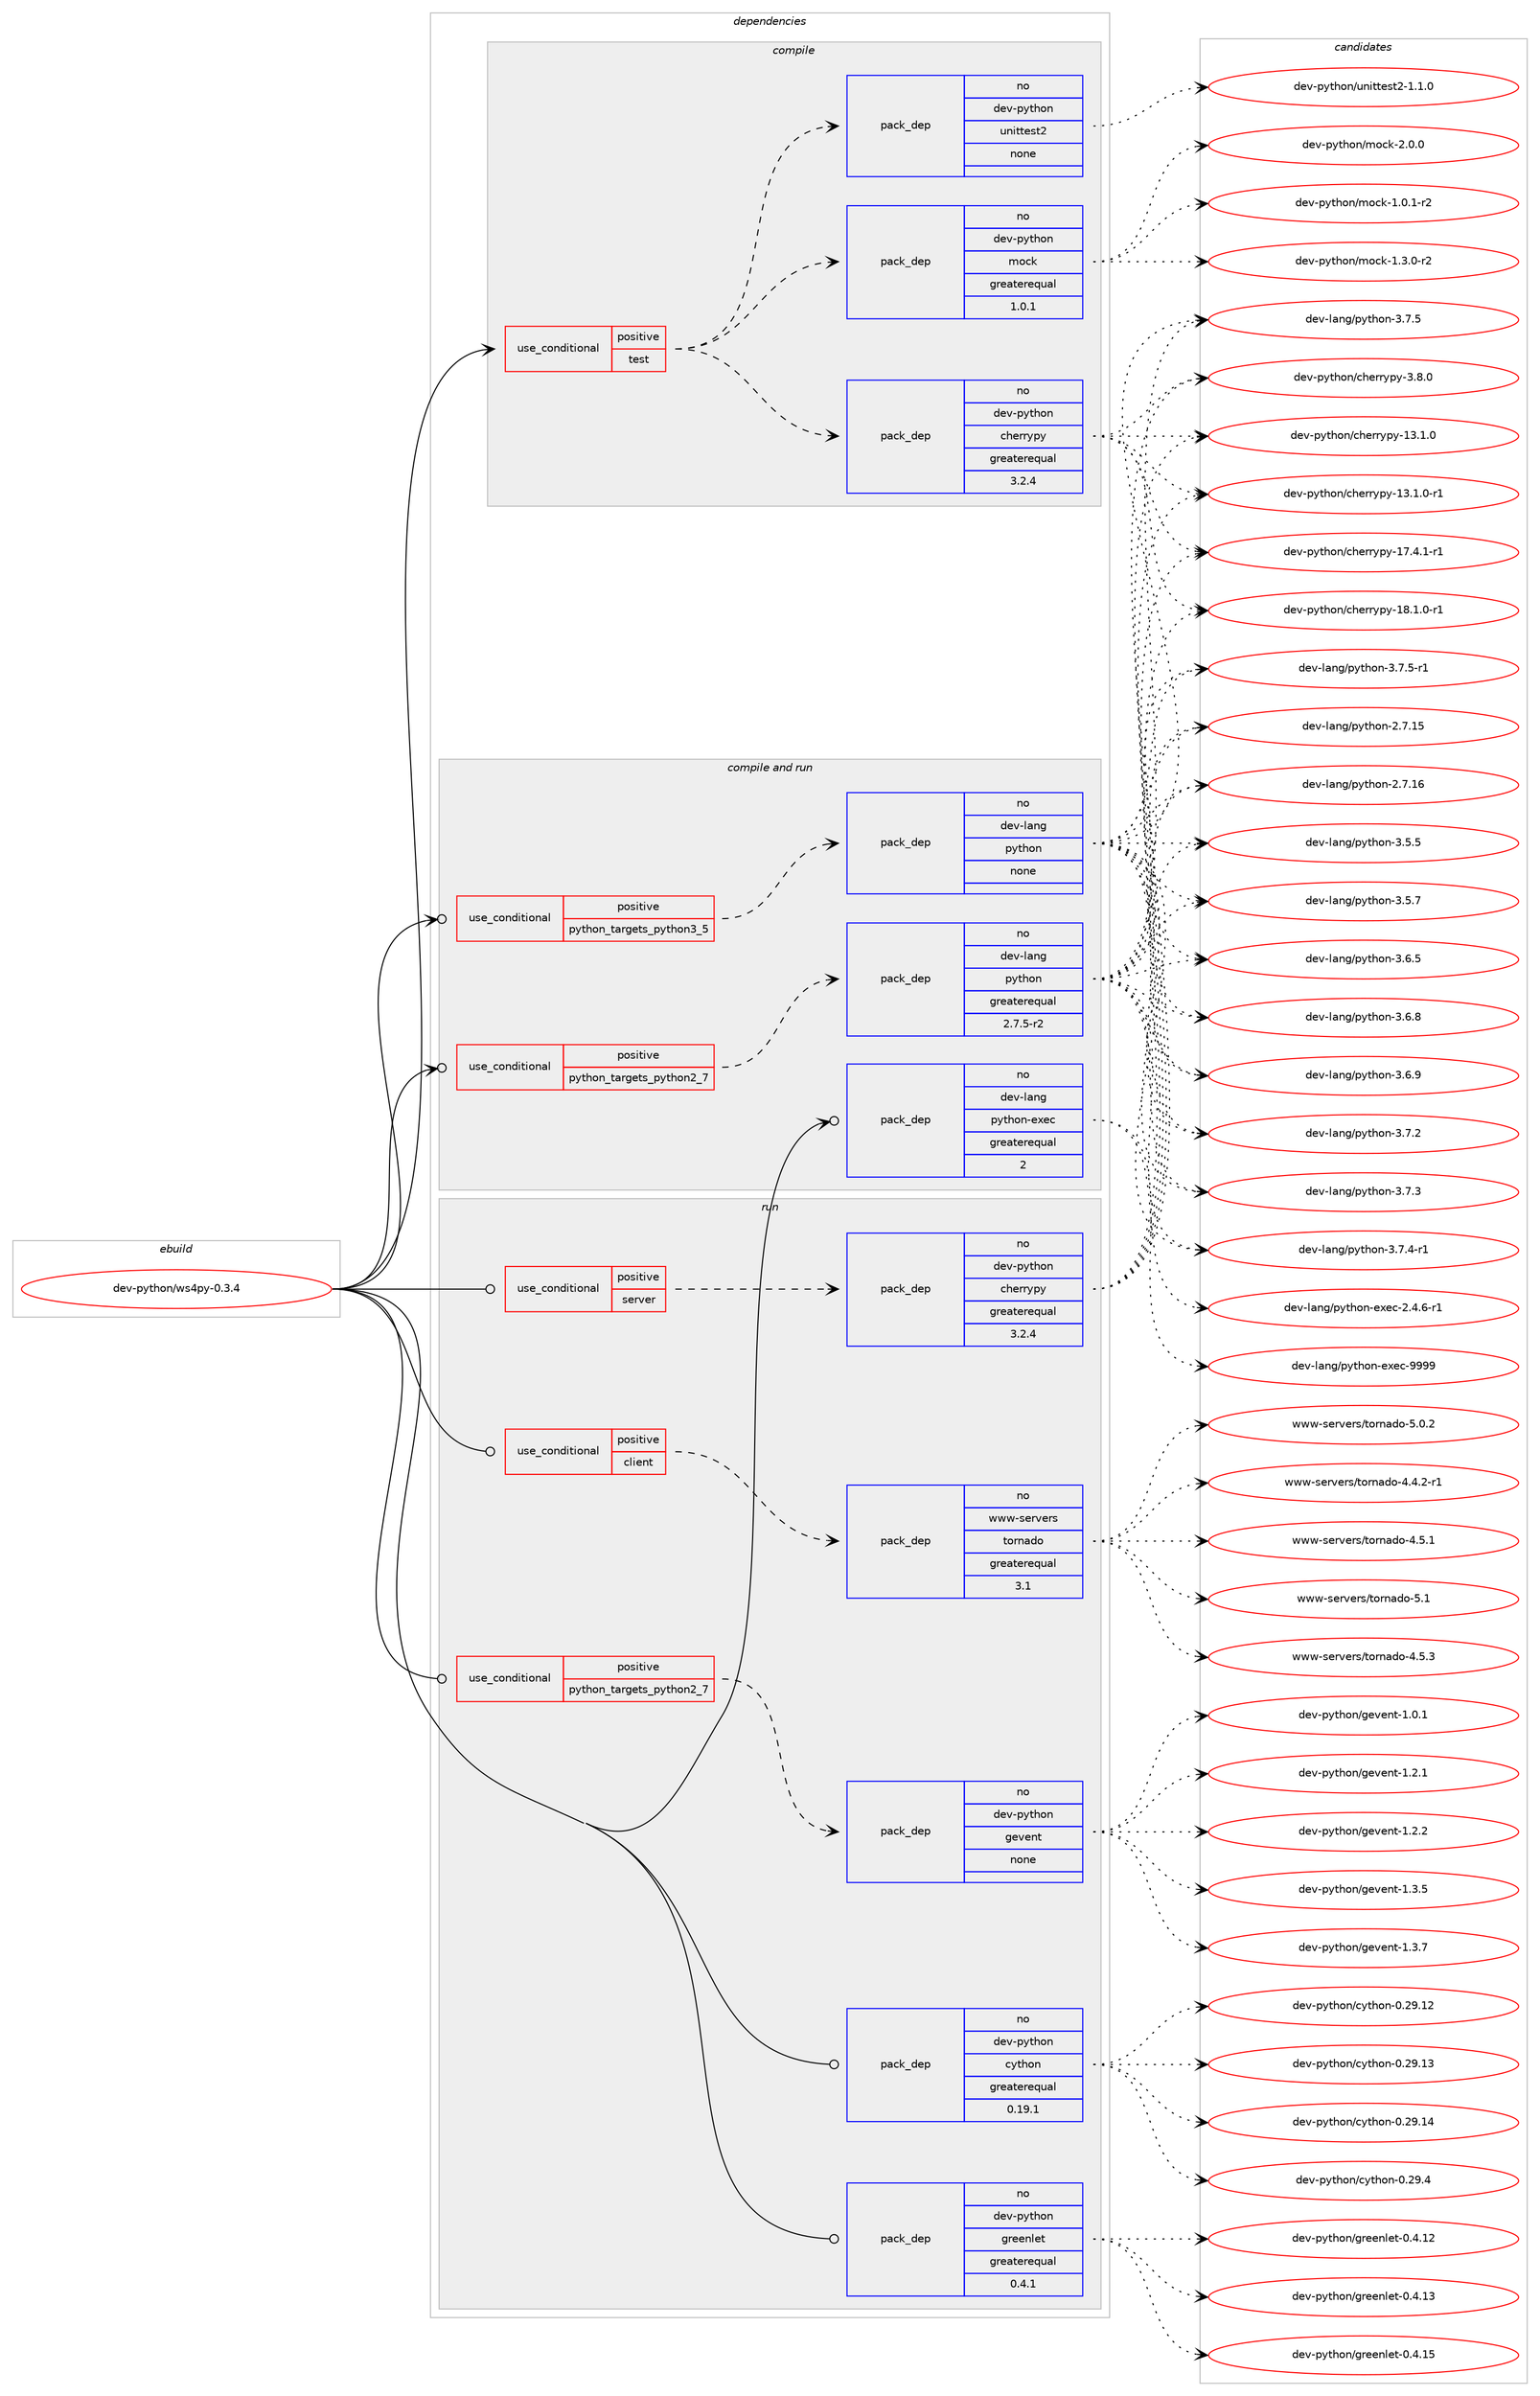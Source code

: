 digraph prolog {

# *************
# Graph options
# *************

newrank=true;
concentrate=true;
compound=true;
graph [rankdir=LR,fontname=Helvetica,fontsize=10,ranksep=1.5];#, ranksep=2.5, nodesep=0.2];
edge  [arrowhead=vee];
node  [fontname=Helvetica,fontsize=10];

# **********
# The ebuild
# **********

subgraph cluster_leftcol {
color=gray;
rank=same;
label=<<i>ebuild</i>>;
id [label="dev-python/ws4py-0.3.4", color=red, width=4, href="../dev-python/ws4py-0.3.4.svg"];
}

# ****************
# The dependencies
# ****************

subgraph cluster_midcol {
color=gray;
label=<<i>dependencies</i>>;
subgraph cluster_compile {
fillcolor="#eeeeee";
style=filled;
label=<<i>compile</i>>;
subgraph cond151531 {
dependency644131 [label=<<TABLE BORDER="0" CELLBORDER="1" CELLSPACING="0" CELLPADDING="4"><TR><TD ROWSPAN="3" CELLPADDING="10">use_conditional</TD></TR><TR><TD>positive</TD></TR><TR><TD>test</TD></TR></TABLE>>, shape=none, color=red];
subgraph pack480711 {
dependency644132 [label=<<TABLE BORDER="0" CELLBORDER="1" CELLSPACING="0" CELLPADDING="4" WIDTH="220"><TR><TD ROWSPAN="6" CELLPADDING="30">pack_dep</TD></TR><TR><TD WIDTH="110">no</TD></TR><TR><TD>dev-python</TD></TR><TR><TD>cherrypy</TD></TR><TR><TD>greaterequal</TD></TR><TR><TD>3.2.4</TD></TR></TABLE>>, shape=none, color=blue];
}
dependency644131:e -> dependency644132:w [weight=20,style="dashed",arrowhead="vee"];
subgraph pack480712 {
dependency644133 [label=<<TABLE BORDER="0" CELLBORDER="1" CELLSPACING="0" CELLPADDING="4" WIDTH="220"><TR><TD ROWSPAN="6" CELLPADDING="30">pack_dep</TD></TR><TR><TD WIDTH="110">no</TD></TR><TR><TD>dev-python</TD></TR><TR><TD>unittest2</TD></TR><TR><TD>none</TD></TR><TR><TD></TD></TR></TABLE>>, shape=none, color=blue];
}
dependency644131:e -> dependency644133:w [weight=20,style="dashed",arrowhead="vee"];
subgraph pack480713 {
dependency644134 [label=<<TABLE BORDER="0" CELLBORDER="1" CELLSPACING="0" CELLPADDING="4" WIDTH="220"><TR><TD ROWSPAN="6" CELLPADDING="30">pack_dep</TD></TR><TR><TD WIDTH="110">no</TD></TR><TR><TD>dev-python</TD></TR><TR><TD>mock</TD></TR><TR><TD>greaterequal</TD></TR><TR><TD>1.0.1</TD></TR></TABLE>>, shape=none, color=blue];
}
dependency644131:e -> dependency644134:w [weight=20,style="dashed",arrowhead="vee"];
}
id:e -> dependency644131:w [weight=20,style="solid",arrowhead="vee"];
}
subgraph cluster_compileandrun {
fillcolor="#eeeeee";
style=filled;
label=<<i>compile and run</i>>;
subgraph cond151532 {
dependency644135 [label=<<TABLE BORDER="0" CELLBORDER="1" CELLSPACING="0" CELLPADDING="4"><TR><TD ROWSPAN="3" CELLPADDING="10">use_conditional</TD></TR><TR><TD>positive</TD></TR><TR><TD>python_targets_python2_7</TD></TR></TABLE>>, shape=none, color=red];
subgraph pack480714 {
dependency644136 [label=<<TABLE BORDER="0" CELLBORDER="1" CELLSPACING="0" CELLPADDING="4" WIDTH="220"><TR><TD ROWSPAN="6" CELLPADDING="30">pack_dep</TD></TR><TR><TD WIDTH="110">no</TD></TR><TR><TD>dev-lang</TD></TR><TR><TD>python</TD></TR><TR><TD>greaterequal</TD></TR><TR><TD>2.7.5-r2</TD></TR></TABLE>>, shape=none, color=blue];
}
dependency644135:e -> dependency644136:w [weight=20,style="dashed",arrowhead="vee"];
}
id:e -> dependency644135:w [weight=20,style="solid",arrowhead="odotvee"];
subgraph cond151533 {
dependency644137 [label=<<TABLE BORDER="0" CELLBORDER="1" CELLSPACING="0" CELLPADDING="4"><TR><TD ROWSPAN="3" CELLPADDING="10">use_conditional</TD></TR><TR><TD>positive</TD></TR><TR><TD>python_targets_python3_5</TD></TR></TABLE>>, shape=none, color=red];
subgraph pack480715 {
dependency644138 [label=<<TABLE BORDER="0" CELLBORDER="1" CELLSPACING="0" CELLPADDING="4" WIDTH="220"><TR><TD ROWSPAN="6" CELLPADDING="30">pack_dep</TD></TR><TR><TD WIDTH="110">no</TD></TR><TR><TD>dev-lang</TD></TR><TR><TD>python</TD></TR><TR><TD>none</TD></TR><TR><TD></TD></TR></TABLE>>, shape=none, color=blue];
}
dependency644137:e -> dependency644138:w [weight=20,style="dashed",arrowhead="vee"];
}
id:e -> dependency644137:w [weight=20,style="solid",arrowhead="odotvee"];
subgraph pack480716 {
dependency644139 [label=<<TABLE BORDER="0" CELLBORDER="1" CELLSPACING="0" CELLPADDING="4" WIDTH="220"><TR><TD ROWSPAN="6" CELLPADDING="30">pack_dep</TD></TR><TR><TD WIDTH="110">no</TD></TR><TR><TD>dev-lang</TD></TR><TR><TD>python-exec</TD></TR><TR><TD>greaterequal</TD></TR><TR><TD>2</TD></TR></TABLE>>, shape=none, color=blue];
}
id:e -> dependency644139:w [weight=20,style="solid",arrowhead="odotvee"];
}
subgraph cluster_run {
fillcolor="#eeeeee";
style=filled;
label=<<i>run</i>>;
subgraph cond151534 {
dependency644140 [label=<<TABLE BORDER="0" CELLBORDER="1" CELLSPACING="0" CELLPADDING="4"><TR><TD ROWSPAN="3" CELLPADDING="10">use_conditional</TD></TR><TR><TD>positive</TD></TR><TR><TD>client</TD></TR></TABLE>>, shape=none, color=red];
subgraph pack480717 {
dependency644141 [label=<<TABLE BORDER="0" CELLBORDER="1" CELLSPACING="0" CELLPADDING="4" WIDTH="220"><TR><TD ROWSPAN="6" CELLPADDING="30">pack_dep</TD></TR><TR><TD WIDTH="110">no</TD></TR><TR><TD>www-servers</TD></TR><TR><TD>tornado</TD></TR><TR><TD>greaterequal</TD></TR><TR><TD>3.1</TD></TR></TABLE>>, shape=none, color=blue];
}
dependency644140:e -> dependency644141:w [weight=20,style="dashed",arrowhead="vee"];
}
id:e -> dependency644140:w [weight=20,style="solid",arrowhead="odot"];
subgraph cond151535 {
dependency644142 [label=<<TABLE BORDER="0" CELLBORDER="1" CELLSPACING="0" CELLPADDING="4"><TR><TD ROWSPAN="3" CELLPADDING="10">use_conditional</TD></TR><TR><TD>positive</TD></TR><TR><TD>python_targets_python2_7</TD></TR></TABLE>>, shape=none, color=red];
subgraph pack480718 {
dependency644143 [label=<<TABLE BORDER="0" CELLBORDER="1" CELLSPACING="0" CELLPADDING="4" WIDTH="220"><TR><TD ROWSPAN="6" CELLPADDING="30">pack_dep</TD></TR><TR><TD WIDTH="110">no</TD></TR><TR><TD>dev-python</TD></TR><TR><TD>gevent</TD></TR><TR><TD>none</TD></TR><TR><TD></TD></TR></TABLE>>, shape=none, color=blue];
}
dependency644142:e -> dependency644143:w [weight=20,style="dashed",arrowhead="vee"];
}
id:e -> dependency644142:w [weight=20,style="solid",arrowhead="odot"];
subgraph cond151536 {
dependency644144 [label=<<TABLE BORDER="0" CELLBORDER="1" CELLSPACING="0" CELLPADDING="4"><TR><TD ROWSPAN="3" CELLPADDING="10">use_conditional</TD></TR><TR><TD>positive</TD></TR><TR><TD>server</TD></TR></TABLE>>, shape=none, color=red];
subgraph pack480719 {
dependency644145 [label=<<TABLE BORDER="0" CELLBORDER="1" CELLSPACING="0" CELLPADDING="4" WIDTH="220"><TR><TD ROWSPAN="6" CELLPADDING="30">pack_dep</TD></TR><TR><TD WIDTH="110">no</TD></TR><TR><TD>dev-python</TD></TR><TR><TD>cherrypy</TD></TR><TR><TD>greaterequal</TD></TR><TR><TD>3.2.4</TD></TR></TABLE>>, shape=none, color=blue];
}
dependency644144:e -> dependency644145:w [weight=20,style="dashed",arrowhead="vee"];
}
id:e -> dependency644144:w [weight=20,style="solid",arrowhead="odot"];
subgraph pack480720 {
dependency644146 [label=<<TABLE BORDER="0" CELLBORDER="1" CELLSPACING="0" CELLPADDING="4" WIDTH="220"><TR><TD ROWSPAN="6" CELLPADDING="30">pack_dep</TD></TR><TR><TD WIDTH="110">no</TD></TR><TR><TD>dev-python</TD></TR><TR><TD>cython</TD></TR><TR><TD>greaterequal</TD></TR><TR><TD>0.19.1</TD></TR></TABLE>>, shape=none, color=blue];
}
id:e -> dependency644146:w [weight=20,style="solid",arrowhead="odot"];
subgraph pack480721 {
dependency644147 [label=<<TABLE BORDER="0" CELLBORDER="1" CELLSPACING="0" CELLPADDING="4" WIDTH="220"><TR><TD ROWSPAN="6" CELLPADDING="30">pack_dep</TD></TR><TR><TD WIDTH="110">no</TD></TR><TR><TD>dev-python</TD></TR><TR><TD>greenlet</TD></TR><TR><TD>greaterequal</TD></TR><TR><TD>0.4.1</TD></TR></TABLE>>, shape=none, color=blue];
}
id:e -> dependency644147:w [weight=20,style="solid",arrowhead="odot"];
}
}

# **************
# The candidates
# **************

subgraph cluster_choices {
rank=same;
color=gray;
label=<<i>candidates</i>>;

subgraph choice480711 {
color=black;
nodesep=1;
choice10010111845112121116104111110479910410111411412111212145495146494648 [label="dev-python/cherrypy-13.1.0", color=red, width=4,href="../dev-python/cherrypy-13.1.0.svg"];
choice100101118451121211161041111104799104101114114121112121454951464946484511449 [label="dev-python/cherrypy-13.1.0-r1", color=red, width=4,href="../dev-python/cherrypy-13.1.0-r1.svg"];
choice100101118451121211161041111104799104101114114121112121454955465246494511449 [label="dev-python/cherrypy-17.4.1-r1", color=red, width=4,href="../dev-python/cherrypy-17.4.1-r1.svg"];
choice100101118451121211161041111104799104101114114121112121454956464946484511449 [label="dev-python/cherrypy-18.1.0-r1", color=red, width=4,href="../dev-python/cherrypy-18.1.0-r1.svg"];
choice100101118451121211161041111104799104101114114121112121455146564648 [label="dev-python/cherrypy-3.8.0", color=red, width=4,href="../dev-python/cherrypy-3.8.0.svg"];
dependency644132:e -> choice10010111845112121116104111110479910410111411412111212145495146494648:w [style=dotted,weight="100"];
dependency644132:e -> choice100101118451121211161041111104799104101114114121112121454951464946484511449:w [style=dotted,weight="100"];
dependency644132:e -> choice100101118451121211161041111104799104101114114121112121454955465246494511449:w [style=dotted,weight="100"];
dependency644132:e -> choice100101118451121211161041111104799104101114114121112121454956464946484511449:w [style=dotted,weight="100"];
dependency644132:e -> choice100101118451121211161041111104799104101114114121112121455146564648:w [style=dotted,weight="100"];
}
subgraph choice480712 {
color=black;
nodesep=1;
choice100101118451121211161041111104711711010511611610111511650454946494648 [label="dev-python/unittest2-1.1.0", color=red, width=4,href="../dev-python/unittest2-1.1.0.svg"];
dependency644133:e -> choice100101118451121211161041111104711711010511611610111511650454946494648:w [style=dotted,weight="100"];
}
subgraph choice480713 {
color=black;
nodesep=1;
choice1001011184511212111610411111047109111991074549464846494511450 [label="dev-python/mock-1.0.1-r2", color=red, width=4,href="../dev-python/mock-1.0.1-r2.svg"];
choice1001011184511212111610411111047109111991074549465146484511450 [label="dev-python/mock-1.3.0-r2", color=red, width=4,href="../dev-python/mock-1.3.0-r2.svg"];
choice100101118451121211161041111104710911199107455046484648 [label="dev-python/mock-2.0.0", color=red, width=4,href="../dev-python/mock-2.0.0.svg"];
dependency644134:e -> choice1001011184511212111610411111047109111991074549464846494511450:w [style=dotted,weight="100"];
dependency644134:e -> choice1001011184511212111610411111047109111991074549465146484511450:w [style=dotted,weight="100"];
dependency644134:e -> choice100101118451121211161041111104710911199107455046484648:w [style=dotted,weight="100"];
}
subgraph choice480714 {
color=black;
nodesep=1;
choice10010111845108971101034711212111610411111045504655464953 [label="dev-lang/python-2.7.15", color=red, width=4,href="../dev-lang/python-2.7.15.svg"];
choice10010111845108971101034711212111610411111045504655464954 [label="dev-lang/python-2.7.16", color=red, width=4,href="../dev-lang/python-2.7.16.svg"];
choice100101118451089711010347112121116104111110455146534653 [label="dev-lang/python-3.5.5", color=red, width=4,href="../dev-lang/python-3.5.5.svg"];
choice100101118451089711010347112121116104111110455146534655 [label="dev-lang/python-3.5.7", color=red, width=4,href="../dev-lang/python-3.5.7.svg"];
choice100101118451089711010347112121116104111110455146544653 [label="dev-lang/python-3.6.5", color=red, width=4,href="../dev-lang/python-3.6.5.svg"];
choice100101118451089711010347112121116104111110455146544656 [label="dev-lang/python-3.6.8", color=red, width=4,href="../dev-lang/python-3.6.8.svg"];
choice100101118451089711010347112121116104111110455146544657 [label="dev-lang/python-3.6.9", color=red, width=4,href="../dev-lang/python-3.6.9.svg"];
choice100101118451089711010347112121116104111110455146554650 [label="dev-lang/python-3.7.2", color=red, width=4,href="../dev-lang/python-3.7.2.svg"];
choice100101118451089711010347112121116104111110455146554651 [label="dev-lang/python-3.7.3", color=red, width=4,href="../dev-lang/python-3.7.3.svg"];
choice1001011184510897110103471121211161041111104551465546524511449 [label="dev-lang/python-3.7.4-r1", color=red, width=4,href="../dev-lang/python-3.7.4-r1.svg"];
choice100101118451089711010347112121116104111110455146554653 [label="dev-lang/python-3.7.5", color=red, width=4,href="../dev-lang/python-3.7.5.svg"];
choice1001011184510897110103471121211161041111104551465546534511449 [label="dev-lang/python-3.7.5-r1", color=red, width=4,href="../dev-lang/python-3.7.5-r1.svg"];
dependency644136:e -> choice10010111845108971101034711212111610411111045504655464953:w [style=dotted,weight="100"];
dependency644136:e -> choice10010111845108971101034711212111610411111045504655464954:w [style=dotted,weight="100"];
dependency644136:e -> choice100101118451089711010347112121116104111110455146534653:w [style=dotted,weight="100"];
dependency644136:e -> choice100101118451089711010347112121116104111110455146534655:w [style=dotted,weight="100"];
dependency644136:e -> choice100101118451089711010347112121116104111110455146544653:w [style=dotted,weight="100"];
dependency644136:e -> choice100101118451089711010347112121116104111110455146544656:w [style=dotted,weight="100"];
dependency644136:e -> choice100101118451089711010347112121116104111110455146544657:w [style=dotted,weight="100"];
dependency644136:e -> choice100101118451089711010347112121116104111110455146554650:w [style=dotted,weight="100"];
dependency644136:e -> choice100101118451089711010347112121116104111110455146554651:w [style=dotted,weight="100"];
dependency644136:e -> choice1001011184510897110103471121211161041111104551465546524511449:w [style=dotted,weight="100"];
dependency644136:e -> choice100101118451089711010347112121116104111110455146554653:w [style=dotted,weight="100"];
dependency644136:e -> choice1001011184510897110103471121211161041111104551465546534511449:w [style=dotted,weight="100"];
}
subgraph choice480715 {
color=black;
nodesep=1;
choice10010111845108971101034711212111610411111045504655464953 [label="dev-lang/python-2.7.15", color=red, width=4,href="../dev-lang/python-2.7.15.svg"];
choice10010111845108971101034711212111610411111045504655464954 [label="dev-lang/python-2.7.16", color=red, width=4,href="../dev-lang/python-2.7.16.svg"];
choice100101118451089711010347112121116104111110455146534653 [label="dev-lang/python-3.5.5", color=red, width=4,href="../dev-lang/python-3.5.5.svg"];
choice100101118451089711010347112121116104111110455146534655 [label="dev-lang/python-3.5.7", color=red, width=4,href="../dev-lang/python-3.5.7.svg"];
choice100101118451089711010347112121116104111110455146544653 [label="dev-lang/python-3.6.5", color=red, width=4,href="../dev-lang/python-3.6.5.svg"];
choice100101118451089711010347112121116104111110455146544656 [label="dev-lang/python-3.6.8", color=red, width=4,href="../dev-lang/python-3.6.8.svg"];
choice100101118451089711010347112121116104111110455146544657 [label="dev-lang/python-3.6.9", color=red, width=4,href="../dev-lang/python-3.6.9.svg"];
choice100101118451089711010347112121116104111110455146554650 [label="dev-lang/python-3.7.2", color=red, width=4,href="../dev-lang/python-3.7.2.svg"];
choice100101118451089711010347112121116104111110455146554651 [label="dev-lang/python-3.7.3", color=red, width=4,href="../dev-lang/python-3.7.3.svg"];
choice1001011184510897110103471121211161041111104551465546524511449 [label="dev-lang/python-3.7.4-r1", color=red, width=4,href="../dev-lang/python-3.7.4-r1.svg"];
choice100101118451089711010347112121116104111110455146554653 [label="dev-lang/python-3.7.5", color=red, width=4,href="../dev-lang/python-3.7.5.svg"];
choice1001011184510897110103471121211161041111104551465546534511449 [label="dev-lang/python-3.7.5-r1", color=red, width=4,href="../dev-lang/python-3.7.5-r1.svg"];
dependency644138:e -> choice10010111845108971101034711212111610411111045504655464953:w [style=dotted,weight="100"];
dependency644138:e -> choice10010111845108971101034711212111610411111045504655464954:w [style=dotted,weight="100"];
dependency644138:e -> choice100101118451089711010347112121116104111110455146534653:w [style=dotted,weight="100"];
dependency644138:e -> choice100101118451089711010347112121116104111110455146534655:w [style=dotted,weight="100"];
dependency644138:e -> choice100101118451089711010347112121116104111110455146544653:w [style=dotted,weight="100"];
dependency644138:e -> choice100101118451089711010347112121116104111110455146544656:w [style=dotted,weight="100"];
dependency644138:e -> choice100101118451089711010347112121116104111110455146544657:w [style=dotted,weight="100"];
dependency644138:e -> choice100101118451089711010347112121116104111110455146554650:w [style=dotted,weight="100"];
dependency644138:e -> choice100101118451089711010347112121116104111110455146554651:w [style=dotted,weight="100"];
dependency644138:e -> choice1001011184510897110103471121211161041111104551465546524511449:w [style=dotted,weight="100"];
dependency644138:e -> choice100101118451089711010347112121116104111110455146554653:w [style=dotted,weight="100"];
dependency644138:e -> choice1001011184510897110103471121211161041111104551465546534511449:w [style=dotted,weight="100"];
}
subgraph choice480716 {
color=black;
nodesep=1;
choice10010111845108971101034711212111610411111045101120101994550465246544511449 [label="dev-lang/python-exec-2.4.6-r1", color=red, width=4,href="../dev-lang/python-exec-2.4.6-r1.svg"];
choice10010111845108971101034711212111610411111045101120101994557575757 [label="dev-lang/python-exec-9999", color=red, width=4,href="../dev-lang/python-exec-9999.svg"];
dependency644139:e -> choice10010111845108971101034711212111610411111045101120101994550465246544511449:w [style=dotted,weight="100"];
dependency644139:e -> choice10010111845108971101034711212111610411111045101120101994557575757:w [style=dotted,weight="100"];
}
subgraph choice480717 {
color=black;
nodesep=1;
choice1191191194511510111411810111411547116111114110971001114552465246504511449 [label="www-servers/tornado-4.4.2-r1", color=red, width=4,href="../www-servers/tornado-4.4.2-r1.svg"];
choice119119119451151011141181011141154711611111411097100111455246534649 [label="www-servers/tornado-4.5.1", color=red, width=4,href="../www-servers/tornado-4.5.1.svg"];
choice119119119451151011141181011141154711611111411097100111455246534651 [label="www-servers/tornado-4.5.3", color=red, width=4,href="../www-servers/tornado-4.5.3.svg"];
choice119119119451151011141181011141154711611111411097100111455346484650 [label="www-servers/tornado-5.0.2", color=red, width=4,href="../www-servers/tornado-5.0.2.svg"];
choice11911911945115101114118101114115471161111141109710011145534649 [label="www-servers/tornado-5.1", color=red, width=4,href="../www-servers/tornado-5.1.svg"];
dependency644141:e -> choice1191191194511510111411810111411547116111114110971001114552465246504511449:w [style=dotted,weight="100"];
dependency644141:e -> choice119119119451151011141181011141154711611111411097100111455246534649:w [style=dotted,weight="100"];
dependency644141:e -> choice119119119451151011141181011141154711611111411097100111455246534651:w [style=dotted,weight="100"];
dependency644141:e -> choice119119119451151011141181011141154711611111411097100111455346484650:w [style=dotted,weight="100"];
dependency644141:e -> choice11911911945115101114118101114115471161111141109710011145534649:w [style=dotted,weight="100"];
}
subgraph choice480718 {
color=black;
nodesep=1;
choice1001011184511212111610411111047103101118101110116454946484649 [label="dev-python/gevent-1.0.1", color=red, width=4,href="../dev-python/gevent-1.0.1.svg"];
choice1001011184511212111610411111047103101118101110116454946504649 [label="dev-python/gevent-1.2.1", color=red, width=4,href="../dev-python/gevent-1.2.1.svg"];
choice1001011184511212111610411111047103101118101110116454946504650 [label="dev-python/gevent-1.2.2", color=red, width=4,href="../dev-python/gevent-1.2.2.svg"];
choice1001011184511212111610411111047103101118101110116454946514653 [label="dev-python/gevent-1.3.5", color=red, width=4,href="../dev-python/gevent-1.3.5.svg"];
choice1001011184511212111610411111047103101118101110116454946514655 [label="dev-python/gevent-1.3.7", color=red, width=4,href="../dev-python/gevent-1.3.7.svg"];
dependency644143:e -> choice1001011184511212111610411111047103101118101110116454946484649:w [style=dotted,weight="100"];
dependency644143:e -> choice1001011184511212111610411111047103101118101110116454946504649:w [style=dotted,weight="100"];
dependency644143:e -> choice1001011184511212111610411111047103101118101110116454946504650:w [style=dotted,weight="100"];
dependency644143:e -> choice1001011184511212111610411111047103101118101110116454946514653:w [style=dotted,weight="100"];
dependency644143:e -> choice1001011184511212111610411111047103101118101110116454946514655:w [style=dotted,weight="100"];
}
subgraph choice480719 {
color=black;
nodesep=1;
choice10010111845112121116104111110479910410111411412111212145495146494648 [label="dev-python/cherrypy-13.1.0", color=red, width=4,href="../dev-python/cherrypy-13.1.0.svg"];
choice100101118451121211161041111104799104101114114121112121454951464946484511449 [label="dev-python/cherrypy-13.1.0-r1", color=red, width=4,href="../dev-python/cherrypy-13.1.0-r1.svg"];
choice100101118451121211161041111104799104101114114121112121454955465246494511449 [label="dev-python/cherrypy-17.4.1-r1", color=red, width=4,href="../dev-python/cherrypy-17.4.1-r1.svg"];
choice100101118451121211161041111104799104101114114121112121454956464946484511449 [label="dev-python/cherrypy-18.1.0-r1", color=red, width=4,href="../dev-python/cherrypy-18.1.0-r1.svg"];
choice100101118451121211161041111104799104101114114121112121455146564648 [label="dev-python/cherrypy-3.8.0", color=red, width=4,href="../dev-python/cherrypy-3.8.0.svg"];
dependency644145:e -> choice10010111845112121116104111110479910410111411412111212145495146494648:w [style=dotted,weight="100"];
dependency644145:e -> choice100101118451121211161041111104799104101114114121112121454951464946484511449:w [style=dotted,weight="100"];
dependency644145:e -> choice100101118451121211161041111104799104101114114121112121454955465246494511449:w [style=dotted,weight="100"];
dependency644145:e -> choice100101118451121211161041111104799104101114114121112121454956464946484511449:w [style=dotted,weight="100"];
dependency644145:e -> choice100101118451121211161041111104799104101114114121112121455146564648:w [style=dotted,weight="100"];
}
subgraph choice480720 {
color=black;
nodesep=1;
choice1001011184511212111610411111047991211161041111104548465057464950 [label="dev-python/cython-0.29.12", color=red, width=4,href="../dev-python/cython-0.29.12.svg"];
choice1001011184511212111610411111047991211161041111104548465057464951 [label="dev-python/cython-0.29.13", color=red, width=4,href="../dev-python/cython-0.29.13.svg"];
choice1001011184511212111610411111047991211161041111104548465057464952 [label="dev-python/cython-0.29.14", color=red, width=4,href="../dev-python/cython-0.29.14.svg"];
choice10010111845112121116104111110479912111610411111045484650574652 [label="dev-python/cython-0.29.4", color=red, width=4,href="../dev-python/cython-0.29.4.svg"];
dependency644146:e -> choice1001011184511212111610411111047991211161041111104548465057464950:w [style=dotted,weight="100"];
dependency644146:e -> choice1001011184511212111610411111047991211161041111104548465057464951:w [style=dotted,weight="100"];
dependency644146:e -> choice1001011184511212111610411111047991211161041111104548465057464952:w [style=dotted,weight="100"];
dependency644146:e -> choice10010111845112121116104111110479912111610411111045484650574652:w [style=dotted,weight="100"];
}
subgraph choice480721 {
color=black;
nodesep=1;
choice100101118451121211161041111104710311410110111010810111645484652464950 [label="dev-python/greenlet-0.4.12", color=red, width=4,href="../dev-python/greenlet-0.4.12.svg"];
choice100101118451121211161041111104710311410110111010810111645484652464951 [label="dev-python/greenlet-0.4.13", color=red, width=4,href="../dev-python/greenlet-0.4.13.svg"];
choice100101118451121211161041111104710311410110111010810111645484652464953 [label="dev-python/greenlet-0.4.15", color=red, width=4,href="../dev-python/greenlet-0.4.15.svg"];
dependency644147:e -> choice100101118451121211161041111104710311410110111010810111645484652464950:w [style=dotted,weight="100"];
dependency644147:e -> choice100101118451121211161041111104710311410110111010810111645484652464951:w [style=dotted,weight="100"];
dependency644147:e -> choice100101118451121211161041111104710311410110111010810111645484652464953:w [style=dotted,weight="100"];
}
}

}

